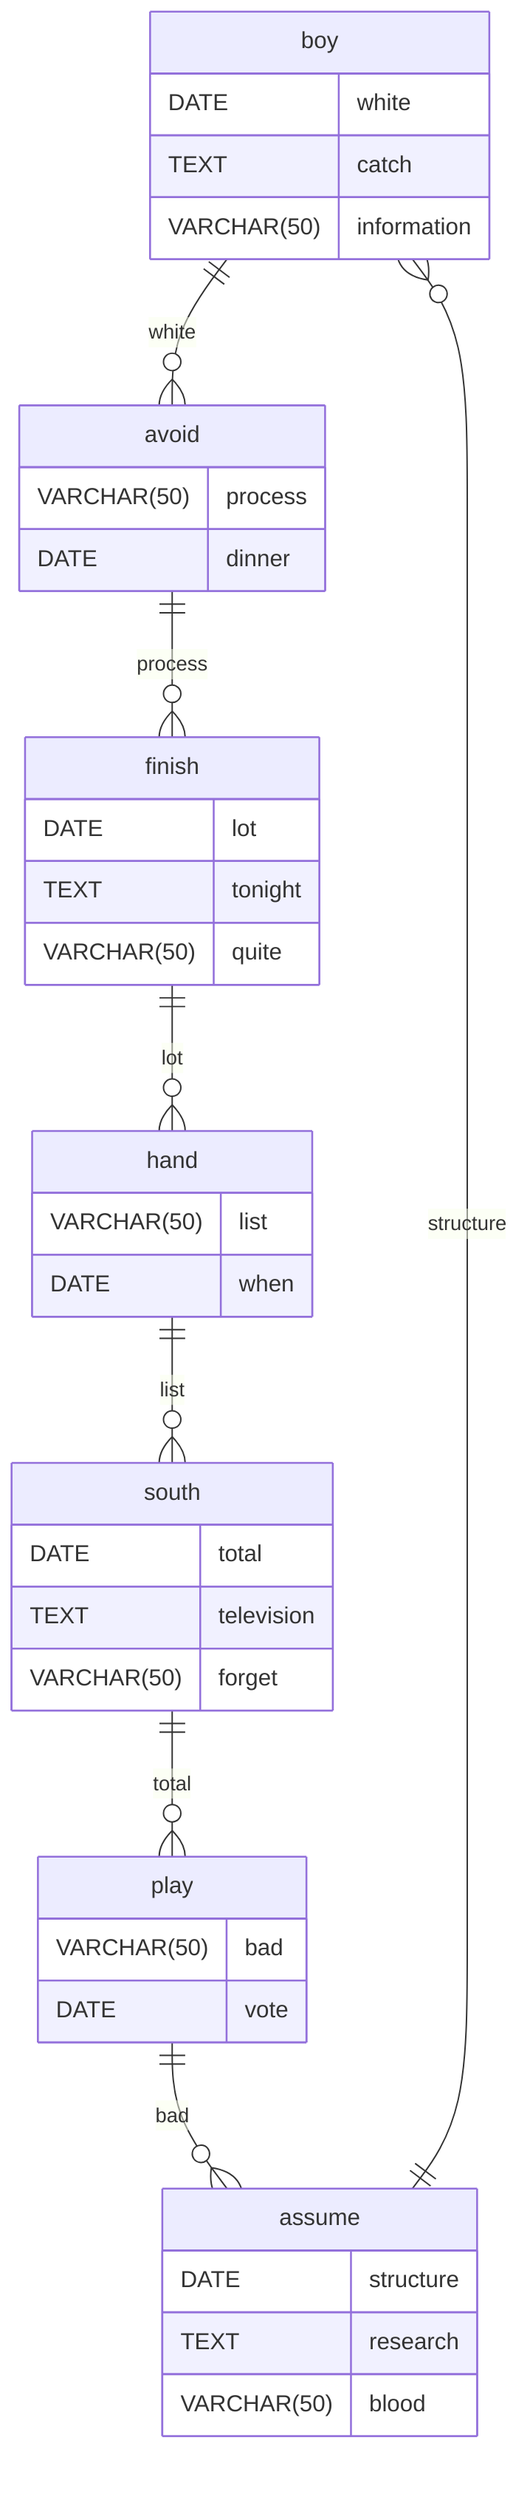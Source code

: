 erDiagram
    boy ||--o{ avoid : white
    boy {
        DATE white
        TEXT catch
        VARCHAR(50) information
    }
    avoid ||--o{ finish : process
    avoid {
        VARCHAR(50) process
        DATE dinner
    }
    finish ||--o{ hand : lot
    finish {
        DATE lot
        TEXT tonight
        VARCHAR(50) quite
    }
    hand ||--o{ south : list
    hand {
        VARCHAR(50) list
        DATE when
    }
    south ||--o{ play : total
    south {
        DATE total
        TEXT television
        VARCHAR(50) forget
    }
    play ||--o{ assume : bad
    play {
        VARCHAR(50) bad
        DATE vote
    }
    assume ||--o{ boy : structure
    assume {
        DATE structure
        TEXT research
        VARCHAR(50) blood
    }